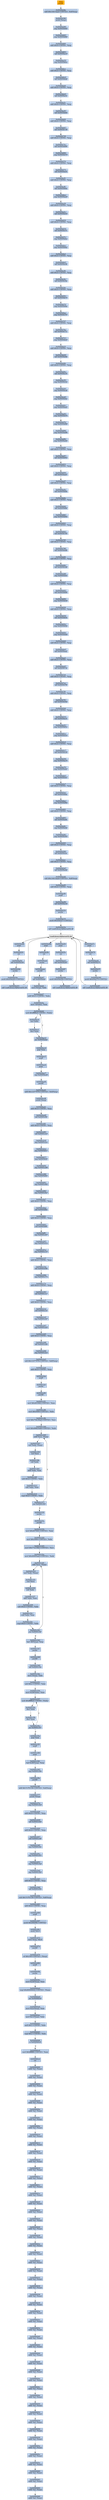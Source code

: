 digraph G {
node[shape=rectangle,style=filled,fillcolor=lightsteelblue,color=lightsteelblue]
bgcolor="transparent"
a0x0045b28dpushfl_[label="start\npushfl ",fillcolor="orange",color="lightgrey"];
a0x0045b28eaddl_0x14413aadUINT32_0x4esp_[label="0x0045b28e\naddl $0x14413aad<UINT32>, 0x4(%esp)"];
a0x0045b296pushl_esp_[label="0x0045b296\npushl (%esp)"];
a0x0045b299jmp_0x0045b9d3[label="0x0045b299\njmp 0x0045b9d3"];
a0x0045b9d3jmp_0x0045b860[label="0x0045b9d3\njmp 0x0045b860"];
a0x0045b860addl_0x4UINT8_esp[label="0x0045b860\naddl $0x4<UINT8>, %esp"];
a0x0045b863call_0x0045ba19[label="0x0045b863\ncall 0x0045ba19"];
a0x0045ba19jmp_0x0045b6ca[label="0x0045ba19\njmp 0x0045b6ca"];
a0x0045b6caaddl_0x4UINT8_esp[label="0x0045b6ca\naddl $0x4<UINT8>, %esp"];
a0x0045b6cdcall_0x0045bbdd[label="0x0045b6cd\ncall 0x0045bbdd"];
a0x0045bbddaddl_0x4UINT8_esp[label="0x0045bbdd\naddl $0x4<UINT8>, %esp"];
a0x0045bbe0call_0x0045be5c[label="0x0045bbe0\ncall 0x0045be5c"];
a0x0045be5caddl_0x4UINT8_esp[label="0x0045be5c\naddl $0x4<UINT8>, %esp"];
a0x0045be5fcall_0x0045bb64[label="0x0045be5f\ncall 0x0045bb64"];
a0x0045bb64addl_0x4UINT8_esp[label="0x0045bb64\naddl $0x4<UINT8>, %esp"];
a0x0045bb67call_0x0045b739[label="0x0045bb67\ncall 0x0045b739"];
a0x0045b739addl_0x4UINT8_esp[label="0x0045b739\naddl $0x4<UINT8>, %esp"];
a0x0045b73ccall_0x0045b890[label="0x0045b73c\ncall 0x0045b890"];
a0x0045b890jmp_0x0045b570[label="0x0045b890\njmp 0x0045b570"];
a0x0045b570addl_0x4UINT8_esp[label="0x0045b570\naddl $0x4<UINT8>, %esp"];
a0x0045b573call_0x0045bcf3[label="0x0045b573\ncall 0x0045bcf3"];
a0x0045bcf3addl_0x4UINT8_esp[label="0x0045bcf3\naddl $0x4<UINT8>, %esp"];
a0x0045bcf6call_0x0045b8ea[label="0x0045bcf6\ncall 0x0045b8ea"];
a0x0045b8eajmp_0x0045ba29[label="0x0045b8ea\njmp 0x0045ba29"];
a0x0045ba29addl_0x4UINT8_esp[label="0x0045ba29\naddl $0x4<UINT8>, %esp"];
a0x0045ba2ccall_0x0045bd16[label="0x0045ba2c\ncall 0x0045bd16"];
a0x0045bd16addl_0x4UINT8_esp[label="0x0045bd16\naddl $0x4<UINT8>, %esp"];
a0x0045bd19call_0x0045b37c[label="0x0045bd19\ncall 0x0045b37c"];
a0x0045b37cjmp_0x0045bdca[label="0x0045b37c\njmp 0x0045bdca"];
a0x0045bdcajmp_0x0045b9a2[label="0x0045bdca\njmp 0x0045b9a2"];
a0x0045b9a2addl_0x4UINT8_esp[label="0x0045b9a2\naddl $0x4<UINT8>, %esp"];
a0x0045b9a5call_0x0045bc0b[label="0x0045b9a5\ncall 0x0045bc0b"];
a0x0045bc0baddl_0x4UINT8_esp[label="0x0045bc0b\naddl $0x4<UINT8>, %esp"];
a0x0045bc0ecall_0x0045b34e[label="0x0045bc0e\ncall 0x0045b34e"];
a0x0045b34eaddl_0x4UINT8_esp[label="0x0045b34e\naddl $0x4<UINT8>, %esp"];
a0x0045b351call_0x0045bb74[label="0x0045b351\ncall 0x0045bb74"];
a0x0045bb74jmp_0x0045b9aa[label="0x0045bb74\njmp 0x0045b9aa"];
a0x0045b9aajmp_0x0045b707[label="0x0045b9aa\njmp 0x0045b707"];
a0x0045b707addl_0x4UINT8_esp[label="0x0045b707\naddl $0x4<UINT8>, %esp"];
a0x0045b70acall_0x0045b711[label="0x0045b70a\ncall 0x0045b711"];
a0x0045b711jmp_0x0045bb25[label="0x0045b711\njmp 0x0045bb25"];
a0x0045bb25addl_0x4UINT8_esp[label="0x0045bb25\naddl $0x4<UINT8>, %esp"];
a0x0045bb28call_0x0045bd4b[label="0x0045bb28\ncall 0x0045bd4b"];
a0x0045bd4baddl_0x4UINT8_esp[label="0x0045bd4b\naddl $0x4<UINT8>, %esp"];
a0x0045bd4ecall_0x0045bc55[label="0x0045bd4e\ncall 0x0045bc55"];
a0x0045bc55jmp_0x0045b3cb[label="0x0045bc55\njmp 0x0045b3cb"];
a0x0045b3cbjmp_0x0045bca0[label="0x0045b3cb\njmp 0x0045bca0"];
a0x0045bca0jmp_0x0045b42c[label="0x0045bca0\njmp 0x0045b42c"];
a0x0045b42cjmp_0x0045bad3[label="0x0045b42c\njmp 0x0045bad3"];
a0x0045bad3jmp_0x0045b47b[label="0x0045bad3\njmp 0x0045b47b"];
a0x0045b47bjmp_0x0045b898[label="0x0045b47b\njmp 0x0045b898"];
a0x0045b898jmp_0x0045bd9b[label="0x0045b898\njmp 0x0045bd9b"];
a0x0045bd9bjmp_0x0045be64[label="0x0045bd9b\njmp 0x0045be64"];
a0x0045be64addl_0x4UINT8_esp[label="0x0045be64\naddl $0x4<UINT8>, %esp"];
a0x0045be67call_0x0045b953[label="0x0045be67\ncall 0x0045b953"];
a0x0045b953addl_0x4UINT8_esp[label="0x0045b953\naddl $0x4<UINT8>, %esp"];
a0x0045b956call_0x0045ba47[label="0x0045b956\ncall 0x0045ba47"];
a0x0045ba47addl_0x4UINT8_esp[label="0x0045ba47\naddl $0x4<UINT8>, %esp"];
a0x0045ba4acall_0x0045bb8a[label="0x0045ba4a\ncall 0x0045bb8a"];
a0x0045bb8aaddl_0x4UINT8_esp[label="0x0045bb8a\naddl $0x4<UINT8>, %esp"];
a0x0045bb8dcall_0x0045b8bf[label="0x0045bb8d\ncall 0x0045b8bf"];
a0x0045b8bfjmp_0x0045b842[label="0x0045b8bf\njmp 0x0045b842"];
a0x0045b842addl_0x4UINT8_esp[label="0x0045b842\naddl $0x4<UINT8>, %esp"];
a0x0045b845call_0x0045b785[label="0x0045b845\ncall 0x0045b785"];
a0x0045b785addl_0x4UINT8_esp[label="0x0045b785\naddl $0x4<UINT8>, %esp"];
a0x0045b788call_0x0045bddb[label="0x0045b788\ncall 0x0045bddb"];
a0x0045bddbaddl_0x4UINT8_esp[label="0x0045bddb\naddl $0x4<UINT8>, %esp"];
a0x0045bddecall_0x0045b3d8[label="0x0045bdde\ncall 0x0045b3d8"];
a0x0045b3d8jmp_0x0045b4cf[label="0x0045b3d8\njmp 0x0045b4cf"];
a0x0045b4cfaddl_0x4UINT8_esp[label="0x0045b4cf\naddl $0x4<UINT8>, %esp"];
a0x0045b4d2call_0x0045b690[label="0x0045b4d2\ncall 0x0045b690"];
a0x0045b690jmp_0x0045b636[label="0x0045b690\njmp 0x0045b636"];
a0x0045b636addl_0x4UINT8_esp[label="0x0045b636\naddl $0x4<UINT8>, %esp"];
a0x0045b639call_0x0045b63e[label="0x0045b639\ncall 0x0045b63e"];
a0x0045b63ejmp_0x0045b92b[label="0x0045b63e\njmp 0x0045b92b"];
a0x0045b92bjmp_0x0045b4dd[label="0x0045b92b\njmp 0x0045b4dd"];
a0x0045b4ddaddl_0x4UINT8_esp[label="0x0045b4dd\naddl $0x4<UINT8>, %esp"];
a0x0045b4e0call_0x0045baa2[label="0x0045b4e0\ncall 0x0045baa2"];
a0x0045baa2addl_0x4UINT8_esp[label="0x0045baa2\naddl $0x4<UINT8>, %esp"];
a0x0045baa5call_0x0045b7cb[label="0x0045baa5\ncall 0x0045b7cb"];
a0x0045b7cbaddl_0x4UINT8_esp[label="0x0045b7cb\naddl $0x4<UINT8>, %esp"];
a0x0045b7cecall_0x0045b7f0[label="0x0045b7ce\ncall 0x0045b7f0"];
a0x0045b7f0addl_0x4UINT8_esp[label="0x0045b7f0\naddl $0x4<UINT8>, %esp"];
a0x0045b7f3call_0x0045b50d[label="0x0045b7f3\ncall 0x0045b50d"];
a0x0045b50daddl_0x4UINT8_esp[label="0x0045b50d\naddl $0x4<UINT8>, %esp"];
a0x0045b510call_0x0045be31[label="0x0045b510\ncall 0x0045be31"];
a0x0045be31jmp_0x0045b81e[label="0x0045be31\njmp 0x0045b81e"];
a0x0045b81ejmp_0x0045b5c4[label="0x0045b81e\njmp 0x0045b5c4"];
a0x0045b5c4addl_0x4UINT8_esp[label="0x0045b5c4\naddl $0x4<UINT8>, %esp"];
a0x0045b5c7call_0x0045b539[label="0x0045b5c7\ncall 0x0045b539"];
a0x0045b539jmp_0x0045ba70[label="0x0045b539\njmp 0x0045ba70"];
a0x0045ba70jmp_0x0045bde5[label="0x0045ba70\njmp 0x0045bde5"];
a0x0045bde5jmp_0x0045b5e7[label="0x0045bde5\njmp 0x0045b5e7"];
a0x0045b5e7addl_0x4UINT8_esp[label="0x0045b5e7\naddl $0x4<UINT8>, %esp"];
a0x0045b5eacall_0x0045b8ae[label="0x0045b5ea\ncall 0x0045b8ae"];
a0x0045b8aejmp_0x0045b962[label="0x0045b8ae\njmp 0x0045b962"];
a0x0045b962addl_0x4UINT8_esp[label="0x0045b962\naddl $0x4<UINT8>, %esp"];
a0x0045b965call_0x0045be6c[label="0x0045b965\ncall 0x0045be6c"];
a0x0045be6cjmp_0x0045b2fd[label="0x0045be6c\njmp 0x0045b2fd"];
a0x0045b2fdjmp_0x0045b303[label="0x0045b2fd\njmp 0x0045b303"];
a0x0045b303addl_0x4UINT8_esp[label="0x0045b303\naddl $0x4<UINT8>, %esp"];
a0x0045b306call_0x0045b2ec[label="0x0045b306\ncall 0x0045b2ec"];
a0x0045b2ecaddl_0x4UINT8_esp[label="0x0045b2ec\naddl $0x4<UINT8>, %esp"];
a0x0045b2efcall_0x0045be8d[label="0x0045b2ef\ncall 0x0045be8d"];
a0x0045be8dsubl_0x14413aadUINT32_0x8esp_[label="0x0045be8d\nsubl $0x14413aad<UINT32>, 0x8(%esp)"];
a0x0045be95addl_0x4UINT8_esp[label="0x0045be95\naddl $0x4<UINT8>, %esp"];
a0x0045be98popfl_[label="0x0045be98\npopfl "];
a0x0045be99call_0x0045b234[label="0x0045be99\ncall 0x0045b234"];
a0x0045b234pusha_[label="0x0045b234\npusha "];
a0x0045b235pushl_0x45b227UINT32[label="0x0045b235\npushl $0x45b227<UINT32>"];
a0x0045b23acall_LoadLibraryA_kernel32_dll[label="0x0045b23a\ncall LoadLibraryA@kernel32.dll"];
LoadLibraryA_kernel32_dll[label="LoadLibraryA@kernel32.dll",fillcolor="lightgrey",color="lightgrey"];
a0x0045b240popa_[label="0x0045b240\npopa "];
a0x0045b241ret[label="0x0045b241\nret"];
a0x0045be9ecall_0x0045b24d[label="0x0045be9e\ncall 0x0045b24d"];
a0x0045b24dpusha_[label="0x0045b24d\npusha "];
a0x0045b24epushl_0x45b242UINT32[label="0x0045b24e\npushl $0x45b242<UINT32>"];
a0x0045b253call_LoadLibraryA_kernel32_dll[label="0x0045b253\ncall LoadLibraryA@kernel32.dll"];
a0x0045b259popa_[label="0x0045b259\npopa "];
a0x0045b25aret[label="0x0045b25a\nret"];
a0x0045bea3call_0x0045b267[label="0x0045bea3\ncall 0x0045b267"];
a0x0045b267pusha_[label="0x0045b267\npusha "];
a0x0045b268pushl_0x45b25bUINT32[label="0x0045b268\npushl $0x45b25b<UINT32>"];
a0x0045b26dcall_LoadLibraryA_kernel32_dll[label="0x0045b26d\ncall LoadLibraryA@kernel32.dll"];
a0x0045b273popa_[label="0x0045b273\npopa "];
a0x0045b274ret[label="0x0045b274\nret"];
a0x0045bea8call_0x0045b27f[label="0x0045bea8\ncall 0x0045b27f"];
a0x0045b27fpusha_[label="0x0045b27f\npusha "];
a0x0045b280pushl_0x45b275UINT32[label="0x0045b280\npushl $0x45b275<UINT32>"];
a0x0045b285call_LoadLibraryA_kernel32_dll[label="0x0045b285\ncall LoadLibraryA@kernel32.dll"];
a0x0045b28bpopa_[label="0x0045b28b\npopa "];
a0x0045b28cret[label="0x0045b28c\nret"];
a0x0045beadpusha_[label="0x0045bead\npusha "];
a0x0045beaepushfl_[label="0x0045beae\npushfl "];
a0x0045beafcall_0x0045beb4[label="0x0045beaf\ncall 0x0045beb4"];
a0x0045beb4movl_esp__ebx[label="0x0045beb4\nmovl (%esp), %ebx"];
a0x0045beb7addl_0x1cUINT8_ebx[label="0x0045beb7\naddl $0x1c<UINT8>, %ebx"];
a0x0045bebamovl__4ebx__eax[label="0x0045beba\nmovl -4(%ebx), %eax"];
a0x0045bebdxorb_0xffffffe8UINT8_ebx_[label="0x0045bebd\nxorb $0xffffffe8<UINT8>, (%ebx)"];
a0x0045bec0incl_ebx[label="0x0045bec0\nincl %ebx"];
a0x0045bec1decl_eax[label="0x0045bec1\ndecl %eax"];
a0x0045bec2jne_0x0045bebd[label="0x0045bec2\njne 0x0045bebd"];
a0x0045bec4popl_eax[label="0x0045bec4\npopl %eax"];
a0x0045bec5popfl_[label="0x0045bec5\npopfl "];
a0x0045bec6popa_[label="0x0045bec6\npopa "];
a0x0045bec7jmp_0x0045bed0[label="0x0045bec7\njmp 0x0045bed0"];
a0x0045bed0pushfl_[label="0x0045bed0\npushfl "];
a0x0045bed1addl_0x12377978UINT32_0x4esp_[label="0x0045bed1\naddl $0x12377978<UINT32>, 0x4(%esp)"];
a0x0045bed9pushl_esp_[label="0x0045bed9\npushl (%esp)"];
a0x0045bedcaddl_0x4UINT8_esp[label="0x0045bedc\naddl $0x4<UINT8>, %esp"];
a0x0045bedfcall_0x0045c0f2[label="0x0045bedf\ncall 0x0045c0f2"];
a0x0045c0f2addl_0x4UINT8_esp[label="0x0045c0f2\naddl $0x4<UINT8>, %esp"];
a0x0045c0f5call_0x0045c2c9[label="0x0045c0f5\ncall 0x0045c2c9"];
a0x0045c2c9jmp_0x0045c2ce[label="0x0045c2c9\njmp 0x0045c2ce"];
a0x0045c2cejmp_0x0045bf17[label="0x0045c2ce\njmp 0x0045bf17"];
a0x0045bf17jmp_0x0045bf3f[label="0x0045bf17\njmp 0x0045bf3f"];
a0x0045bf3fjmp_0x0045c286[label="0x0045bf3f\njmp 0x0045c286"];
a0x0045c286jmp_0x0045bf83[label="0x0045c286\njmp 0x0045bf83"];
a0x0045bf83jmp_0x0045c082[label="0x0045bf83\njmp 0x0045c082"];
a0x0045c082jmp_0x0045c0a7[label="0x0045c082\njmp 0x0045c0a7"];
a0x0045c0a7addl_0x4UINT8_esp[label="0x0045c0a7\naddl $0x4<UINT8>, %esp"];
a0x0045c0aacall_0x0045bfb2[label="0x0045c0aa\ncall 0x0045bfb2"];
a0x0045bfb2addl_0x4UINT8_esp[label="0x0045bfb2\naddl $0x4<UINT8>, %esp"];
a0x0045bfb5call_0x0045bff5[label="0x0045bfb5\ncall 0x0045bff5"];
a0x0045bff5jmp_0x0045c207[label="0x0045bff5\njmp 0x0045c207"];
a0x0045c207jmp_0x0045c01a[label="0x0045c207\njmp 0x0045c01a"];
a0x0045c01ajmp_0x0045c137[label="0x0045c01a\njmp 0x0045c137"];
a0x0045c137addl_0x4UINT8_esp[label="0x0045c137\naddl $0x4<UINT8>, %esp"];
a0x0045c13acall_0x0045c04b[label="0x0045c13a\ncall 0x0045c04b"];
a0x0045c04bjmp_0x0045c17e[label="0x0045c04b\njmp 0x0045c17e"];
a0x0045c17eaddl_0x4UINT8_esp[label="0x0045c17e\naddl $0x4<UINT8>, %esp"];
a0x0045c181call_0x0045c1c7[label="0x0045c181\ncall 0x0045c1c7"];
a0x0045c1c7addl_0x4UINT8_esp[label="0x0045c1c7\naddl $0x4<UINT8>, %esp"];
a0x0045c1cacall_0x0045c1cf[label="0x0045c1ca\ncall 0x0045c1cf"];
a0x0045c1cfjmp_0x0045c247[label="0x0045c1cf\njmp 0x0045c247"];
a0x0045c247jmp_0x0045c2d3[label="0x0045c247\njmp 0x0045c2d3"];
a0x0045c2d3addl_0x4UINT8_esp[label="0x0045c2d3\naddl $0x4<UINT8>, %esp"];
a0x0045c2d6call_0x0045c2db[label="0x0045c2d6\ncall 0x0045c2db"];
a0x0045c2dbjmp_0x0045c2e3[label="0x0045c2db\njmp 0x0045c2e3"];
a0x0045c2e3subl_0x12377978UINT32_0x8esp_[label="0x0045c2e3\nsubl $0x12377978<UINT32>, 0x8(%esp)"];
a0x0045c2ebaddl_0x4UINT8_esp[label="0x0045c2eb\naddl $0x4<UINT8>, %esp"];
a0x0045c2eepopfl_[label="0x0045c2ee\npopfl "];
a0x0045c2efpusha_[label="0x0045c2ef\npusha "];
a0x0045c2f0pushfl_[label="0x0045c2f0\npushfl "];
a0x0045c2f1movl_0x401000UINT32_eax[label="0x0045c2f1\nmovl $0x401000<UINT32>, %eax"];
a0x0045c2f6movl_0x5000UINT32_ebx[label="0x0045c2f6\nmovl $0x5000<UINT32>, %ebx"];
a0x0045c2fbmovl_0x754c30adUINT32_ecx[label="0x0045c2fb\nmovl $0x754c30ad<UINT32>, %ecx"];
a0x0045c300movl_0x496b34d8UINT32_edx[label="0x0045c300\nmovl $0x496b34d8<UINT32>, %edx"];
a0x0045c305addl_ecx_eax_[label="0x0045c305\naddl %ecx, (%eax)"];
a0x0045c307xorl_edx_eax_[label="0x0045c307\nxorl %edx, (%eax)"];
a0x0045c309rorl_ecx[label="0x0045c309\nrorl %ecx"];
a0x0045c30broll_edx[label="0x0045c30b\nroll %edx"];
a0x0045c30daddl_ebx_eax[label="0x0045c30d\naddl %ebx, %eax"];
a0x0045c30fsubl_0x4UINT8_ebx[label="0x0045c30f\nsubl $0x4<UINT8>, %ebx"];
a0x0045c312subl_ebx_eax[label="0x0045c312\nsubl %ebx, %eax"];
a0x0045c314cmpl_0x0UINT8_ebx[label="0x0045c314\ncmpl $0x0<UINT8>, %ebx"];
a0x0045c317jne_0x0045c305[label="0x0045c317\njne 0x0045c305"];
a0x0045c319pusha_[label="0x0045c319\npusha "];
a0x0045c31apushfl_[label="0x0045c31a\npushfl "];
a0x0045c31bmovl_0x407000UINT32_eax[label="0x0045c31b\nmovl $0x407000<UINT32>, %eax"];
a0x0045c320movl_0x3000UINT32_ebx[label="0x0045c320\nmovl $0x3000<UINT32>, %ebx"];
a0x0045c325movl_0x77a15fbbUINT32_ecx[label="0x0045c325\nmovl $0x77a15fbb<UINT32>, %ecx"];
a0x0045c32amovl_0x40005aa0UINT32_edx[label="0x0045c32a\nmovl $0x40005aa0<UINT32>, %edx"];
a0x0045c32faddl_ecx_eax_[label="0x0045c32f\naddl %ecx, (%eax)"];
a0x0045c331xorl_edx_eax_[label="0x0045c331\nxorl %edx, (%eax)"];
a0x0045c333rorl_ecx[label="0x0045c333\nrorl %ecx"];
a0x0045c335roll_edx[label="0x0045c335\nroll %edx"];
a0x0045c337addl_ebx_eax[label="0x0045c337\naddl %ebx, %eax"];
a0x0045c339subl_0x4UINT8_ebx[label="0x0045c339\nsubl $0x4<UINT8>, %ebx"];
a0x0045c33csubl_ebx_eax[label="0x0045c33c\nsubl %ebx, %eax"];
a0x0045c33ecmpl_0x0UINT8_ebx[label="0x0045c33e\ncmpl $0x0<UINT8>, %ebx"];
a0x0045c341jne_0x0045c32f[label="0x0045c341\njne 0x0045c32f"];
a0x0045c343leal__40esp__esp[label="0x0045c343\nleal -40(%esp), %esp"];
a0x0045c347pusha_[label="0x0045c347\npusha "];
a0x0045c348pushfl_[label="0x0045c348\npushfl "];
a0x0045c349call_0x0045c34e[label="0x0045c349\ncall 0x0045c34e"];
a0x0045c34emovl_esp__ebx[label="0x0045c34e\nmovl (%esp), %ebx"];
a0x0045c351subl_0xcUINT8_ebx[label="0x0045c351\nsubl $0xc<UINT8>, %ebx"];
a0x0045c354movl_0x28ebx__eax[label="0x0045c354\nmovl 0x28(%ebx), %eax"];
a0x0045c357xorb_0xffffffe8UINT8_ebx_[label="0x0045c357\nxorb $0xffffffe8<UINT8>, (%ebx)"];
a0x0045c35adecl_ebx[label="0x0045c35a\ndecl %ebx"];
a0x0045c35bdecl_eax[label="0x0045c35b\ndecl %eax"];
a0x0045c35cjne_0x0045c357[label="0x0045c35c\njne 0x0045c357"];
a0x0045c35epopl_eax[label="0x0045c35e\npopl %eax"];
a0x0045c35fpopfl_[label="0x0045c35f\npopfl "];
a0x0045c360popa_[label="0x0045c360\npopa "];
a0x0045c361leal_0x28esp__esp[label="0x0045c361\nleal 0x28(%esp), %esp"];
a0x0045c365jmp_0x0045c36e[label="0x0045c365\njmp 0x0045c36e"];
a0x0045c36epushfl_[label="0x0045c36e\npushfl "];
a0x0045c36faddl_0x7e7f3138UINT32_0x4esp_[label="0x0045c36f\naddl $0x7e7f3138<UINT32>, 0x4(%esp)"];
a0x0045c377pushl_esp_[label="0x0045c377\npushl (%esp)"];
a0x0045c37ajmp_0x0045c426[label="0x0045c37a\njmp 0x0045c426"];
a0x0045c426addl_0x4UINT8_esp[label="0x0045c426\naddl $0x4<UINT8>, %esp"];
a0x0045c429call_0x0045c444[label="0x0045c429\ncall 0x0045c444"];
a0x0045c444addl_0x4UINT8_esp[label="0x0045c444\naddl $0x4<UINT8>, %esp"];
a0x0045c447call_0x0045c3df[label="0x0045c447\ncall 0x0045c3df"];
a0x0045c3dfjmp_0x0045c44c[label="0x0045c3df\njmp 0x0045c44c"];
a0x0045c44cjmp_0x0045c451[label="0x0045c44c\njmp 0x0045c451"];
a0x0045c451jmp_0x0045c3ad[label="0x0045c451\njmp 0x0045c3ad"];
a0x0045c3adjmp_0x0045c3b5[label="0x0045c3ad\njmp 0x0045c3b5"];
a0x0045c3b5addl_0x4UINT8_esp[label="0x0045c3b5\naddl $0x4<UINT8>, %esp"];
a0x0045c3b8call_0x0045c45b[label="0x0045c3b8\ncall 0x0045c45b"];
a0x0045c45bsubl_0x7e7f3138UINT32_0x8esp_[label="0x0045c45b\nsubl $0x7e7f3138<UINT32>, 0x8(%esp)"];
a0x0045c463addl_0x4UINT8_esp[label="0x0045c463\naddl $0x4<UINT8>, %esp"];
a0x0045c466popfl_[label="0x0045c466\npopfl "];
a0x0045c467pushl_0x40b09bUINT32[label="0x0045c467\npushl $0x40b09b<UINT32>"];
a0x0045c46cpushl_fs_0[label="0x0045c46c\npushl %fs:0"];
a0x0045c473movl_esp_fs_0[label="0x0045c473\nmovl %esp, %fs:0"];
a0x0045c47apushfl_[label="0x0045c47a\npushfl "];
a0x0045c47borl_0x100UINT32_esp_[label="0x0045c47b\norl $0x100<UINT32>, (%esp)"];
a0x0045c482popfl_[label="0x0045c482\npopfl "];
a0x0040b09bpusha_[label="0x0040b09b\npusha "];
a0x0040b09cmovl_0x24esp__eax[label="0x0040b09c\nmovl 0x24(%esp), %eax"];
a0x0040b0a0cmpl_0x80000004UINT32_eax_[label="0x0040b0a0\ncmpl $0x80000004<UINT32>, (%eax)"];
a0x0040b0a6jne_0x0040b0c8[label="0x0040b0a6\njne 0x0040b0c8"];
a0x0040b0a8movl_0x2cesp__eax[label="0x0040b0a8\nmovl 0x2c(%esp), %eax"];
a0x0040b0acmovl_0xc1eax__ebx[label="0x0040b0ac\nmovl 0xc1(%eax), %ebx"];
a0x0040b0b2andl_0x1UINT8_ebx[label="0x0040b0b2\nandl $0x1<UINT8>, %ebx"];
a0x0040b0b5cmpl_0x1UINT8_ebx[label="0x0040b0b5\ncmpl $0x1<UINT8>, %ebx"];
a0x0040b0b8je_0x0040b0c8[label="0x0040b0b8\nje 0x0040b0c8"];
a0x0040b0c8movl_0xffffffffUINT32_eax[label="0x0040b0c8\nmovl $0xffffffff<UINT32>, %eax"];
a0x0040b0cdret[label="0x0040b0cd\nret"];
a0x00000000addb_al_eax_[label="0x00000000\naddb %al, (%eax)"];
a0x00000002addb_al_eax_[label="0x00000002\naddb %al, (%eax)"];
a0x00000004addb_al_eax_[label="0x00000004\naddb %al, (%eax)"];
a0x00000006addb_al_eax_[label="0x00000006\naddb %al, (%eax)"];
a0x00000008addb_al_eax_[label="0x00000008\naddb %al, (%eax)"];
a0x0000000aaddb_al_eax_[label="0x0000000a\naddb %al, (%eax)"];
a0x0000000caddb_al_eax_[label="0x0000000c\naddb %al, (%eax)"];
a0x0000000eaddb_al_eax_[label="0x0000000e\naddb %al, (%eax)"];
a0x00000010addb_al_eax_[label="0x00000010\naddb %al, (%eax)"];
a0x00000012addb_al_eax_[label="0x00000012\naddb %al, (%eax)"];
a0x00000014addb_al_eax_[label="0x00000014\naddb %al, (%eax)"];
a0x00000016addb_al_eax_[label="0x00000016\naddb %al, (%eax)"];
a0x00000018addb_al_eax_[label="0x00000018\naddb %al, (%eax)"];
a0x0000001aaddb_al_eax_[label="0x0000001a\naddb %al, (%eax)"];
a0x0000001caddb_al_eax_[label="0x0000001c\naddb %al, (%eax)"];
a0x0000001eaddb_al_eax_[label="0x0000001e\naddb %al, (%eax)"];
a0x00000020addb_al_eax_[label="0x00000020\naddb %al, (%eax)"];
a0x00000022addb_al_eax_[label="0x00000022\naddb %al, (%eax)"];
a0x00000024addb_al_eax_[label="0x00000024\naddb %al, (%eax)"];
a0x00000026addb_al_eax_[label="0x00000026\naddb %al, (%eax)"];
a0x00000028addb_al_eax_[label="0x00000028\naddb %al, (%eax)"];
a0x0000002aaddb_al_eax_[label="0x0000002a\naddb %al, (%eax)"];
a0x0000002caddb_al_eax_[label="0x0000002c\naddb %al, (%eax)"];
a0x0000002eaddb_al_eax_[label="0x0000002e\naddb %al, (%eax)"];
a0x00000030addb_al_eax_[label="0x00000030\naddb %al, (%eax)"];
a0x00000032addb_al_eax_[label="0x00000032\naddb %al, (%eax)"];
a0x00000034addb_al_eax_[label="0x00000034\naddb %al, (%eax)"];
a0x00000036addb_al_eax_[label="0x00000036\naddb %al, (%eax)"];
a0x00000038addb_al_eax_[label="0x00000038\naddb %al, (%eax)"];
a0x0000003aaddb_al_eax_[label="0x0000003a\naddb %al, (%eax)"];
a0x0000003caddb_al_eax_[label="0x0000003c\naddb %al, (%eax)"];
a0x0000003eaddb_al_eax_[label="0x0000003e\naddb %al, (%eax)"];
a0x00000040addb_al_eax_[label="0x00000040\naddb %al, (%eax)"];
a0x00000042addb_al_eax_[label="0x00000042\naddb %al, (%eax)"];
a0x00000044addb_al_eax_[label="0x00000044\naddb %al, (%eax)"];
a0x00000046addb_al_eax_[label="0x00000046\naddb %al, (%eax)"];
a0x00000048addb_al_eax_[label="0x00000048\naddb %al, (%eax)"];
a0x0000004aaddb_al_eax_[label="0x0000004a\naddb %al, (%eax)"];
a0x0000004caddb_al_eax_[label="0x0000004c\naddb %al, (%eax)"];
a0x0000004eaddb_al_eax_[label="0x0000004e\naddb %al, (%eax)"];
a0x00000050addb_al_eax_[label="0x00000050\naddb %al, (%eax)"];
a0x00000052addb_al_eax_[label="0x00000052\naddb %al, (%eax)"];
a0x00000054addb_al_eax_[label="0x00000054\naddb %al, (%eax)"];
a0x00000056addb_al_eax_[label="0x00000056\naddb %al, (%eax)"];
a0x00000058addb_al_eax_[label="0x00000058\naddb %al, (%eax)"];
a0x0000005aaddb_al_eax_[label="0x0000005a\naddb %al, (%eax)"];
a0x0000005caddb_al_eax_[label="0x0000005c\naddb %al, (%eax)"];
a0x0000005eaddb_al_eax_[label="0x0000005e\naddb %al, (%eax)"];
a0x00000060addb_al_eax_[label="0x00000060\naddb %al, (%eax)"];
a0x00000062addb_al_eax_[label="0x00000062\naddb %al, (%eax)"];
a0x00000064addb_al_eax_[label="0x00000064\naddb %al, (%eax)"];
a0x00000066addb_al_eax_[label="0x00000066\naddb %al, (%eax)"];
a0x0045b28dpushfl_ -> a0x0045b28eaddl_0x14413aadUINT32_0x4esp_ [color="#000000"];
a0x0045b28eaddl_0x14413aadUINT32_0x4esp_ -> a0x0045b296pushl_esp_ [color="#000000"];
a0x0045b296pushl_esp_ -> a0x0045b299jmp_0x0045b9d3 [color="#000000"];
a0x0045b299jmp_0x0045b9d3 -> a0x0045b9d3jmp_0x0045b860 [color="#000000"];
a0x0045b9d3jmp_0x0045b860 -> a0x0045b860addl_0x4UINT8_esp [color="#000000"];
a0x0045b860addl_0x4UINT8_esp -> a0x0045b863call_0x0045ba19 [color="#000000"];
a0x0045b863call_0x0045ba19 -> a0x0045ba19jmp_0x0045b6ca [color="#000000"];
a0x0045ba19jmp_0x0045b6ca -> a0x0045b6caaddl_0x4UINT8_esp [color="#000000"];
a0x0045b6caaddl_0x4UINT8_esp -> a0x0045b6cdcall_0x0045bbdd [color="#000000"];
a0x0045b6cdcall_0x0045bbdd -> a0x0045bbddaddl_0x4UINT8_esp [color="#000000"];
a0x0045bbddaddl_0x4UINT8_esp -> a0x0045bbe0call_0x0045be5c [color="#000000"];
a0x0045bbe0call_0x0045be5c -> a0x0045be5caddl_0x4UINT8_esp [color="#000000"];
a0x0045be5caddl_0x4UINT8_esp -> a0x0045be5fcall_0x0045bb64 [color="#000000"];
a0x0045be5fcall_0x0045bb64 -> a0x0045bb64addl_0x4UINT8_esp [color="#000000"];
a0x0045bb64addl_0x4UINT8_esp -> a0x0045bb67call_0x0045b739 [color="#000000"];
a0x0045bb67call_0x0045b739 -> a0x0045b739addl_0x4UINT8_esp [color="#000000"];
a0x0045b739addl_0x4UINT8_esp -> a0x0045b73ccall_0x0045b890 [color="#000000"];
a0x0045b73ccall_0x0045b890 -> a0x0045b890jmp_0x0045b570 [color="#000000"];
a0x0045b890jmp_0x0045b570 -> a0x0045b570addl_0x4UINT8_esp [color="#000000"];
a0x0045b570addl_0x4UINT8_esp -> a0x0045b573call_0x0045bcf3 [color="#000000"];
a0x0045b573call_0x0045bcf3 -> a0x0045bcf3addl_0x4UINT8_esp [color="#000000"];
a0x0045bcf3addl_0x4UINT8_esp -> a0x0045bcf6call_0x0045b8ea [color="#000000"];
a0x0045bcf6call_0x0045b8ea -> a0x0045b8eajmp_0x0045ba29 [color="#000000"];
a0x0045b8eajmp_0x0045ba29 -> a0x0045ba29addl_0x4UINT8_esp [color="#000000"];
a0x0045ba29addl_0x4UINT8_esp -> a0x0045ba2ccall_0x0045bd16 [color="#000000"];
a0x0045ba2ccall_0x0045bd16 -> a0x0045bd16addl_0x4UINT8_esp [color="#000000"];
a0x0045bd16addl_0x4UINT8_esp -> a0x0045bd19call_0x0045b37c [color="#000000"];
a0x0045bd19call_0x0045b37c -> a0x0045b37cjmp_0x0045bdca [color="#000000"];
a0x0045b37cjmp_0x0045bdca -> a0x0045bdcajmp_0x0045b9a2 [color="#000000"];
a0x0045bdcajmp_0x0045b9a2 -> a0x0045b9a2addl_0x4UINT8_esp [color="#000000"];
a0x0045b9a2addl_0x4UINT8_esp -> a0x0045b9a5call_0x0045bc0b [color="#000000"];
a0x0045b9a5call_0x0045bc0b -> a0x0045bc0baddl_0x4UINT8_esp [color="#000000"];
a0x0045bc0baddl_0x4UINT8_esp -> a0x0045bc0ecall_0x0045b34e [color="#000000"];
a0x0045bc0ecall_0x0045b34e -> a0x0045b34eaddl_0x4UINT8_esp [color="#000000"];
a0x0045b34eaddl_0x4UINT8_esp -> a0x0045b351call_0x0045bb74 [color="#000000"];
a0x0045b351call_0x0045bb74 -> a0x0045bb74jmp_0x0045b9aa [color="#000000"];
a0x0045bb74jmp_0x0045b9aa -> a0x0045b9aajmp_0x0045b707 [color="#000000"];
a0x0045b9aajmp_0x0045b707 -> a0x0045b707addl_0x4UINT8_esp [color="#000000"];
a0x0045b707addl_0x4UINT8_esp -> a0x0045b70acall_0x0045b711 [color="#000000"];
a0x0045b70acall_0x0045b711 -> a0x0045b711jmp_0x0045bb25 [color="#000000"];
a0x0045b711jmp_0x0045bb25 -> a0x0045bb25addl_0x4UINT8_esp [color="#000000"];
a0x0045bb25addl_0x4UINT8_esp -> a0x0045bb28call_0x0045bd4b [color="#000000"];
a0x0045bb28call_0x0045bd4b -> a0x0045bd4baddl_0x4UINT8_esp [color="#000000"];
a0x0045bd4baddl_0x4UINT8_esp -> a0x0045bd4ecall_0x0045bc55 [color="#000000"];
a0x0045bd4ecall_0x0045bc55 -> a0x0045bc55jmp_0x0045b3cb [color="#000000"];
a0x0045bc55jmp_0x0045b3cb -> a0x0045b3cbjmp_0x0045bca0 [color="#000000"];
a0x0045b3cbjmp_0x0045bca0 -> a0x0045bca0jmp_0x0045b42c [color="#000000"];
a0x0045bca0jmp_0x0045b42c -> a0x0045b42cjmp_0x0045bad3 [color="#000000"];
a0x0045b42cjmp_0x0045bad3 -> a0x0045bad3jmp_0x0045b47b [color="#000000"];
a0x0045bad3jmp_0x0045b47b -> a0x0045b47bjmp_0x0045b898 [color="#000000"];
a0x0045b47bjmp_0x0045b898 -> a0x0045b898jmp_0x0045bd9b [color="#000000"];
a0x0045b898jmp_0x0045bd9b -> a0x0045bd9bjmp_0x0045be64 [color="#000000"];
a0x0045bd9bjmp_0x0045be64 -> a0x0045be64addl_0x4UINT8_esp [color="#000000"];
a0x0045be64addl_0x4UINT8_esp -> a0x0045be67call_0x0045b953 [color="#000000"];
a0x0045be67call_0x0045b953 -> a0x0045b953addl_0x4UINT8_esp [color="#000000"];
a0x0045b953addl_0x4UINT8_esp -> a0x0045b956call_0x0045ba47 [color="#000000"];
a0x0045b956call_0x0045ba47 -> a0x0045ba47addl_0x4UINT8_esp [color="#000000"];
a0x0045ba47addl_0x4UINT8_esp -> a0x0045ba4acall_0x0045bb8a [color="#000000"];
a0x0045ba4acall_0x0045bb8a -> a0x0045bb8aaddl_0x4UINT8_esp [color="#000000"];
a0x0045bb8aaddl_0x4UINT8_esp -> a0x0045bb8dcall_0x0045b8bf [color="#000000"];
a0x0045bb8dcall_0x0045b8bf -> a0x0045b8bfjmp_0x0045b842 [color="#000000"];
a0x0045b8bfjmp_0x0045b842 -> a0x0045b842addl_0x4UINT8_esp [color="#000000"];
a0x0045b842addl_0x4UINT8_esp -> a0x0045b845call_0x0045b785 [color="#000000"];
a0x0045b845call_0x0045b785 -> a0x0045b785addl_0x4UINT8_esp [color="#000000"];
a0x0045b785addl_0x4UINT8_esp -> a0x0045b788call_0x0045bddb [color="#000000"];
a0x0045b788call_0x0045bddb -> a0x0045bddbaddl_0x4UINT8_esp [color="#000000"];
a0x0045bddbaddl_0x4UINT8_esp -> a0x0045bddecall_0x0045b3d8 [color="#000000"];
a0x0045bddecall_0x0045b3d8 -> a0x0045b3d8jmp_0x0045b4cf [color="#000000"];
a0x0045b3d8jmp_0x0045b4cf -> a0x0045b4cfaddl_0x4UINT8_esp [color="#000000"];
a0x0045b4cfaddl_0x4UINT8_esp -> a0x0045b4d2call_0x0045b690 [color="#000000"];
a0x0045b4d2call_0x0045b690 -> a0x0045b690jmp_0x0045b636 [color="#000000"];
a0x0045b690jmp_0x0045b636 -> a0x0045b636addl_0x4UINT8_esp [color="#000000"];
a0x0045b636addl_0x4UINT8_esp -> a0x0045b639call_0x0045b63e [color="#000000"];
a0x0045b639call_0x0045b63e -> a0x0045b63ejmp_0x0045b92b [color="#000000"];
a0x0045b63ejmp_0x0045b92b -> a0x0045b92bjmp_0x0045b4dd [color="#000000"];
a0x0045b92bjmp_0x0045b4dd -> a0x0045b4ddaddl_0x4UINT8_esp [color="#000000"];
a0x0045b4ddaddl_0x4UINT8_esp -> a0x0045b4e0call_0x0045baa2 [color="#000000"];
a0x0045b4e0call_0x0045baa2 -> a0x0045baa2addl_0x4UINT8_esp [color="#000000"];
a0x0045baa2addl_0x4UINT8_esp -> a0x0045baa5call_0x0045b7cb [color="#000000"];
a0x0045baa5call_0x0045b7cb -> a0x0045b7cbaddl_0x4UINT8_esp [color="#000000"];
a0x0045b7cbaddl_0x4UINT8_esp -> a0x0045b7cecall_0x0045b7f0 [color="#000000"];
a0x0045b7cecall_0x0045b7f0 -> a0x0045b7f0addl_0x4UINT8_esp [color="#000000"];
a0x0045b7f0addl_0x4UINT8_esp -> a0x0045b7f3call_0x0045b50d [color="#000000"];
a0x0045b7f3call_0x0045b50d -> a0x0045b50daddl_0x4UINT8_esp [color="#000000"];
a0x0045b50daddl_0x4UINT8_esp -> a0x0045b510call_0x0045be31 [color="#000000"];
a0x0045b510call_0x0045be31 -> a0x0045be31jmp_0x0045b81e [color="#000000"];
a0x0045be31jmp_0x0045b81e -> a0x0045b81ejmp_0x0045b5c4 [color="#000000"];
a0x0045b81ejmp_0x0045b5c4 -> a0x0045b5c4addl_0x4UINT8_esp [color="#000000"];
a0x0045b5c4addl_0x4UINT8_esp -> a0x0045b5c7call_0x0045b539 [color="#000000"];
a0x0045b5c7call_0x0045b539 -> a0x0045b539jmp_0x0045ba70 [color="#000000"];
a0x0045b539jmp_0x0045ba70 -> a0x0045ba70jmp_0x0045bde5 [color="#000000"];
a0x0045ba70jmp_0x0045bde5 -> a0x0045bde5jmp_0x0045b5e7 [color="#000000"];
a0x0045bde5jmp_0x0045b5e7 -> a0x0045b5e7addl_0x4UINT8_esp [color="#000000"];
a0x0045b5e7addl_0x4UINT8_esp -> a0x0045b5eacall_0x0045b8ae [color="#000000"];
a0x0045b5eacall_0x0045b8ae -> a0x0045b8aejmp_0x0045b962 [color="#000000"];
a0x0045b8aejmp_0x0045b962 -> a0x0045b962addl_0x4UINT8_esp [color="#000000"];
a0x0045b962addl_0x4UINT8_esp -> a0x0045b965call_0x0045be6c [color="#000000"];
a0x0045b965call_0x0045be6c -> a0x0045be6cjmp_0x0045b2fd [color="#000000"];
a0x0045be6cjmp_0x0045b2fd -> a0x0045b2fdjmp_0x0045b303 [color="#000000"];
a0x0045b2fdjmp_0x0045b303 -> a0x0045b303addl_0x4UINT8_esp [color="#000000"];
a0x0045b303addl_0x4UINT8_esp -> a0x0045b306call_0x0045b2ec [color="#000000"];
a0x0045b306call_0x0045b2ec -> a0x0045b2ecaddl_0x4UINT8_esp [color="#000000"];
a0x0045b2ecaddl_0x4UINT8_esp -> a0x0045b2efcall_0x0045be8d [color="#000000"];
a0x0045b2efcall_0x0045be8d -> a0x0045be8dsubl_0x14413aadUINT32_0x8esp_ [color="#000000"];
a0x0045be8dsubl_0x14413aadUINT32_0x8esp_ -> a0x0045be95addl_0x4UINT8_esp [color="#000000"];
a0x0045be95addl_0x4UINT8_esp -> a0x0045be98popfl_ [color="#000000"];
a0x0045be98popfl_ -> a0x0045be99call_0x0045b234 [color="#000000"];
a0x0045be99call_0x0045b234 -> a0x0045b234pusha_ [color="#000000"];
a0x0045b234pusha_ -> a0x0045b235pushl_0x45b227UINT32 [color="#000000"];
a0x0045b235pushl_0x45b227UINT32 -> a0x0045b23acall_LoadLibraryA_kernel32_dll [color="#000000"];
a0x0045b23acall_LoadLibraryA_kernel32_dll -> LoadLibraryA_kernel32_dll [color="#000000"];
LoadLibraryA_kernel32_dll -> a0x0045b240popa_ [color="#000000"];
a0x0045b240popa_ -> a0x0045b241ret [color="#000000"];
a0x0045b241ret -> a0x0045be9ecall_0x0045b24d [color="#000000"];
a0x0045be9ecall_0x0045b24d -> a0x0045b24dpusha_ [color="#000000"];
a0x0045b24dpusha_ -> a0x0045b24epushl_0x45b242UINT32 [color="#000000"];
a0x0045b24epushl_0x45b242UINT32 -> a0x0045b253call_LoadLibraryA_kernel32_dll [color="#000000"];
a0x0045b253call_LoadLibraryA_kernel32_dll -> LoadLibraryA_kernel32_dll [color="#000000"];
LoadLibraryA_kernel32_dll -> a0x0045b259popa_ [color="#000000"];
a0x0045b259popa_ -> a0x0045b25aret [color="#000000"];
a0x0045b25aret -> a0x0045bea3call_0x0045b267 [color="#000000"];
a0x0045bea3call_0x0045b267 -> a0x0045b267pusha_ [color="#000000"];
a0x0045b267pusha_ -> a0x0045b268pushl_0x45b25bUINT32 [color="#000000"];
a0x0045b268pushl_0x45b25bUINT32 -> a0x0045b26dcall_LoadLibraryA_kernel32_dll [color="#000000"];
a0x0045b26dcall_LoadLibraryA_kernel32_dll -> LoadLibraryA_kernel32_dll [color="#000000"];
LoadLibraryA_kernel32_dll -> a0x0045b273popa_ [color="#000000"];
a0x0045b273popa_ -> a0x0045b274ret [color="#000000"];
a0x0045b274ret -> a0x0045bea8call_0x0045b27f [color="#000000"];
a0x0045bea8call_0x0045b27f -> a0x0045b27fpusha_ [color="#000000"];
a0x0045b27fpusha_ -> a0x0045b280pushl_0x45b275UINT32 [color="#000000"];
a0x0045b280pushl_0x45b275UINT32 -> a0x0045b285call_LoadLibraryA_kernel32_dll [color="#000000"];
a0x0045b285call_LoadLibraryA_kernel32_dll -> LoadLibraryA_kernel32_dll [color="#000000"];
LoadLibraryA_kernel32_dll -> a0x0045b28bpopa_ [color="#000000"];
a0x0045b28bpopa_ -> a0x0045b28cret [color="#000000"];
a0x0045b28cret -> a0x0045beadpusha_ [color="#000000"];
a0x0045beadpusha_ -> a0x0045beaepushfl_ [color="#000000"];
a0x0045beaepushfl_ -> a0x0045beafcall_0x0045beb4 [color="#000000"];
a0x0045beafcall_0x0045beb4 -> a0x0045beb4movl_esp__ebx [color="#000000"];
a0x0045beb4movl_esp__ebx -> a0x0045beb7addl_0x1cUINT8_ebx [color="#000000"];
a0x0045beb7addl_0x1cUINT8_ebx -> a0x0045bebamovl__4ebx__eax [color="#000000"];
a0x0045bebamovl__4ebx__eax -> a0x0045bebdxorb_0xffffffe8UINT8_ebx_ [color="#000000"];
a0x0045bebdxorb_0xffffffe8UINT8_ebx_ -> a0x0045bec0incl_ebx [color="#000000"];
a0x0045bec0incl_ebx -> a0x0045bec1decl_eax [color="#000000"];
a0x0045bec1decl_eax -> a0x0045bec2jne_0x0045bebd [color="#000000"];
a0x0045bec2jne_0x0045bebd -> a0x0045bebdxorb_0xffffffe8UINT8_ebx_ [color="#000000",label="T"];
a0x0045bec2jne_0x0045bebd -> a0x0045bec4popl_eax [color="#000000",label="F"];
a0x0045bec4popl_eax -> a0x0045bec5popfl_ [color="#000000"];
a0x0045bec5popfl_ -> a0x0045bec6popa_ [color="#000000"];
a0x0045bec6popa_ -> a0x0045bec7jmp_0x0045bed0 [color="#000000"];
a0x0045bec7jmp_0x0045bed0 -> a0x0045bed0pushfl_ [color="#000000"];
a0x0045bed0pushfl_ -> a0x0045bed1addl_0x12377978UINT32_0x4esp_ [color="#000000"];
a0x0045bed1addl_0x12377978UINT32_0x4esp_ -> a0x0045bed9pushl_esp_ [color="#000000"];
a0x0045bed9pushl_esp_ -> a0x0045bedcaddl_0x4UINT8_esp [color="#000000"];
a0x0045bedcaddl_0x4UINT8_esp -> a0x0045bedfcall_0x0045c0f2 [color="#000000"];
a0x0045bedfcall_0x0045c0f2 -> a0x0045c0f2addl_0x4UINT8_esp [color="#000000"];
a0x0045c0f2addl_0x4UINT8_esp -> a0x0045c0f5call_0x0045c2c9 [color="#000000"];
a0x0045c0f5call_0x0045c2c9 -> a0x0045c2c9jmp_0x0045c2ce [color="#000000"];
a0x0045c2c9jmp_0x0045c2ce -> a0x0045c2cejmp_0x0045bf17 [color="#000000"];
a0x0045c2cejmp_0x0045bf17 -> a0x0045bf17jmp_0x0045bf3f [color="#000000"];
a0x0045bf17jmp_0x0045bf3f -> a0x0045bf3fjmp_0x0045c286 [color="#000000"];
a0x0045bf3fjmp_0x0045c286 -> a0x0045c286jmp_0x0045bf83 [color="#000000"];
a0x0045c286jmp_0x0045bf83 -> a0x0045bf83jmp_0x0045c082 [color="#000000"];
a0x0045bf83jmp_0x0045c082 -> a0x0045c082jmp_0x0045c0a7 [color="#000000"];
a0x0045c082jmp_0x0045c0a7 -> a0x0045c0a7addl_0x4UINT8_esp [color="#000000"];
a0x0045c0a7addl_0x4UINT8_esp -> a0x0045c0aacall_0x0045bfb2 [color="#000000"];
a0x0045c0aacall_0x0045bfb2 -> a0x0045bfb2addl_0x4UINT8_esp [color="#000000"];
a0x0045bfb2addl_0x4UINT8_esp -> a0x0045bfb5call_0x0045bff5 [color="#000000"];
a0x0045bfb5call_0x0045bff5 -> a0x0045bff5jmp_0x0045c207 [color="#000000"];
a0x0045bff5jmp_0x0045c207 -> a0x0045c207jmp_0x0045c01a [color="#000000"];
a0x0045c207jmp_0x0045c01a -> a0x0045c01ajmp_0x0045c137 [color="#000000"];
a0x0045c01ajmp_0x0045c137 -> a0x0045c137addl_0x4UINT8_esp [color="#000000"];
a0x0045c137addl_0x4UINT8_esp -> a0x0045c13acall_0x0045c04b [color="#000000"];
a0x0045c13acall_0x0045c04b -> a0x0045c04bjmp_0x0045c17e [color="#000000"];
a0x0045c04bjmp_0x0045c17e -> a0x0045c17eaddl_0x4UINT8_esp [color="#000000"];
a0x0045c17eaddl_0x4UINT8_esp -> a0x0045c181call_0x0045c1c7 [color="#000000"];
a0x0045c181call_0x0045c1c7 -> a0x0045c1c7addl_0x4UINT8_esp [color="#000000"];
a0x0045c1c7addl_0x4UINT8_esp -> a0x0045c1cacall_0x0045c1cf [color="#000000"];
a0x0045c1cacall_0x0045c1cf -> a0x0045c1cfjmp_0x0045c247 [color="#000000"];
a0x0045c1cfjmp_0x0045c247 -> a0x0045c247jmp_0x0045c2d3 [color="#000000"];
a0x0045c247jmp_0x0045c2d3 -> a0x0045c2d3addl_0x4UINT8_esp [color="#000000"];
a0x0045c2d3addl_0x4UINT8_esp -> a0x0045c2d6call_0x0045c2db [color="#000000"];
a0x0045c2d6call_0x0045c2db -> a0x0045c2dbjmp_0x0045c2e3 [color="#000000"];
a0x0045c2dbjmp_0x0045c2e3 -> a0x0045c2e3subl_0x12377978UINT32_0x8esp_ [color="#000000"];
a0x0045c2e3subl_0x12377978UINT32_0x8esp_ -> a0x0045c2ebaddl_0x4UINT8_esp [color="#000000"];
a0x0045c2ebaddl_0x4UINT8_esp -> a0x0045c2eepopfl_ [color="#000000"];
a0x0045c2eepopfl_ -> a0x0045c2efpusha_ [color="#000000"];
a0x0045c2efpusha_ -> a0x0045c2f0pushfl_ [color="#000000"];
a0x0045c2f0pushfl_ -> a0x0045c2f1movl_0x401000UINT32_eax [color="#000000"];
a0x0045c2f1movl_0x401000UINT32_eax -> a0x0045c2f6movl_0x5000UINT32_ebx [color="#000000"];
a0x0045c2f6movl_0x5000UINT32_ebx -> a0x0045c2fbmovl_0x754c30adUINT32_ecx [color="#000000"];
a0x0045c2fbmovl_0x754c30adUINT32_ecx -> a0x0045c300movl_0x496b34d8UINT32_edx [color="#000000"];
a0x0045c300movl_0x496b34d8UINT32_edx -> a0x0045c305addl_ecx_eax_ [color="#000000"];
a0x0045c305addl_ecx_eax_ -> a0x0045c307xorl_edx_eax_ [color="#000000"];
a0x0045c307xorl_edx_eax_ -> a0x0045c309rorl_ecx [color="#000000"];
a0x0045c309rorl_ecx -> a0x0045c30broll_edx [color="#000000"];
a0x0045c30broll_edx -> a0x0045c30daddl_ebx_eax [color="#000000"];
a0x0045c30daddl_ebx_eax -> a0x0045c30fsubl_0x4UINT8_ebx [color="#000000"];
a0x0045c30fsubl_0x4UINT8_ebx -> a0x0045c312subl_ebx_eax [color="#000000"];
a0x0045c312subl_ebx_eax -> a0x0045c314cmpl_0x0UINT8_ebx [color="#000000"];
a0x0045c314cmpl_0x0UINT8_ebx -> a0x0045c317jne_0x0045c305 [color="#000000"];
a0x0045c317jne_0x0045c305 -> a0x0045c305addl_ecx_eax_ [color="#000000",label="T"];
a0x0045c317jne_0x0045c305 -> a0x0045c319pusha_ [color="#000000",label="F"];
a0x0045c319pusha_ -> a0x0045c31apushfl_ [color="#000000"];
a0x0045c31apushfl_ -> a0x0045c31bmovl_0x407000UINT32_eax [color="#000000"];
a0x0045c31bmovl_0x407000UINT32_eax -> a0x0045c320movl_0x3000UINT32_ebx [color="#000000"];
a0x0045c320movl_0x3000UINT32_ebx -> a0x0045c325movl_0x77a15fbbUINT32_ecx [color="#000000"];
a0x0045c325movl_0x77a15fbbUINT32_ecx -> a0x0045c32amovl_0x40005aa0UINT32_edx [color="#000000"];
a0x0045c32amovl_0x40005aa0UINT32_edx -> a0x0045c32faddl_ecx_eax_ [color="#000000"];
a0x0045c32faddl_ecx_eax_ -> a0x0045c331xorl_edx_eax_ [color="#000000"];
a0x0045c331xorl_edx_eax_ -> a0x0045c333rorl_ecx [color="#000000"];
a0x0045c333rorl_ecx -> a0x0045c335roll_edx [color="#000000"];
a0x0045c335roll_edx -> a0x0045c337addl_ebx_eax [color="#000000"];
a0x0045c337addl_ebx_eax -> a0x0045c339subl_0x4UINT8_ebx [color="#000000"];
a0x0045c339subl_0x4UINT8_ebx -> a0x0045c33csubl_ebx_eax [color="#000000"];
a0x0045c33csubl_ebx_eax -> a0x0045c33ecmpl_0x0UINT8_ebx [color="#000000"];
a0x0045c33ecmpl_0x0UINT8_ebx -> a0x0045c341jne_0x0045c32f [color="#000000"];
a0x0045c341jne_0x0045c32f -> a0x0045c32faddl_ecx_eax_ [color="#000000",label="T"];
a0x0045c341jne_0x0045c32f -> a0x0045c343leal__40esp__esp [color="#000000",label="F"];
a0x0045c343leal__40esp__esp -> a0x0045c347pusha_ [color="#000000"];
a0x0045c347pusha_ -> a0x0045c348pushfl_ [color="#000000"];
a0x0045c348pushfl_ -> a0x0045c349call_0x0045c34e [color="#000000"];
a0x0045c349call_0x0045c34e -> a0x0045c34emovl_esp__ebx [color="#000000"];
a0x0045c34emovl_esp__ebx -> a0x0045c351subl_0xcUINT8_ebx [color="#000000"];
a0x0045c351subl_0xcUINT8_ebx -> a0x0045c354movl_0x28ebx__eax [color="#000000"];
a0x0045c354movl_0x28ebx__eax -> a0x0045c357xorb_0xffffffe8UINT8_ebx_ [color="#000000"];
a0x0045c357xorb_0xffffffe8UINT8_ebx_ -> a0x0045c35adecl_ebx [color="#000000"];
a0x0045c35adecl_ebx -> a0x0045c35bdecl_eax [color="#000000"];
a0x0045c35bdecl_eax -> a0x0045c35cjne_0x0045c357 [color="#000000"];
a0x0045c35cjne_0x0045c357 -> a0x0045c357xorb_0xffffffe8UINT8_ebx_ [color="#000000",label="T"];
a0x0045c35cjne_0x0045c357 -> a0x0045c35epopl_eax [color="#000000",label="F"];
a0x0045c35epopl_eax -> a0x0045c35fpopfl_ [color="#000000"];
a0x0045c35fpopfl_ -> a0x0045c360popa_ [color="#000000"];
a0x0045c360popa_ -> a0x0045c361leal_0x28esp__esp [color="#000000"];
a0x0045c361leal_0x28esp__esp -> a0x0045c365jmp_0x0045c36e [color="#000000"];
a0x0045c365jmp_0x0045c36e -> a0x0045c36epushfl_ [color="#000000"];
a0x0045c36epushfl_ -> a0x0045c36faddl_0x7e7f3138UINT32_0x4esp_ [color="#000000"];
a0x0045c36faddl_0x7e7f3138UINT32_0x4esp_ -> a0x0045c377pushl_esp_ [color="#000000"];
a0x0045c377pushl_esp_ -> a0x0045c37ajmp_0x0045c426 [color="#000000"];
a0x0045c37ajmp_0x0045c426 -> a0x0045c426addl_0x4UINT8_esp [color="#000000"];
a0x0045c426addl_0x4UINT8_esp -> a0x0045c429call_0x0045c444 [color="#000000"];
a0x0045c429call_0x0045c444 -> a0x0045c444addl_0x4UINT8_esp [color="#000000"];
a0x0045c444addl_0x4UINT8_esp -> a0x0045c447call_0x0045c3df [color="#000000"];
a0x0045c447call_0x0045c3df -> a0x0045c3dfjmp_0x0045c44c [color="#000000"];
a0x0045c3dfjmp_0x0045c44c -> a0x0045c44cjmp_0x0045c451 [color="#000000"];
a0x0045c44cjmp_0x0045c451 -> a0x0045c451jmp_0x0045c3ad [color="#000000"];
a0x0045c451jmp_0x0045c3ad -> a0x0045c3adjmp_0x0045c3b5 [color="#000000"];
a0x0045c3adjmp_0x0045c3b5 -> a0x0045c3b5addl_0x4UINT8_esp [color="#000000"];
a0x0045c3b5addl_0x4UINT8_esp -> a0x0045c3b8call_0x0045c45b [color="#000000"];
a0x0045c3b8call_0x0045c45b -> a0x0045c45bsubl_0x7e7f3138UINT32_0x8esp_ [color="#000000"];
a0x0045c45bsubl_0x7e7f3138UINT32_0x8esp_ -> a0x0045c463addl_0x4UINT8_esp [color="#000000"];
a0x0045c463addl_0x4UINT8_esp -> a0x0045c466popfl_ [color="#000000"];
a0x0045c466popfl_ -> a0x0045c467pushl_0x40b09bUINT32 [color="#000000"];
a0x0045c467pushl_0x40b09bUINT32 -> a0x0045c46cpushl_fs_0 [color="#000000"];
a0x0045c46cpushl_fs_0 -> a0x0045c473movl_esp_fs_0 [color="#000000"];
a0x0045c473movl_esp_fs_0 -> a0x0045c47apushfl_ [color="#000000"];
a0x0045c47apushfl_ -> a0x0045c47borl_0x100UINT32_esp_ [color="#000000"];
a0x0045c47borl_0x100UINT32_esp_ -> a0x0045c482popfl_ [color="#000000"];
a0x0045c482popfl_ -> a0x0040b09bpusha_ [color="#000000"];
a0x0040b09bpusha_ -> a0x0040b09cmovl_0x24esp__eax [color="#000000"];
a0x0040b09cmovl_0x24esp__eax -> a0x0040b0a0cmpl_0x80000004UINT32_eax_ [color="#000000"];
a0x0040b0a0cmpl_0x80000004UINT32_eax_ -> a0x0040b0a6jne_0x0040b0c8 [color="#000000"];
a0x0040b0a6jne_0x0040b0c8 -> a0x0040b0a8movl_0x2cesp__eax [color="#000000",label="F"];
a0x0040b0a8movl_0x2cesp__eax -> a0x0040b0acmovl_0xc1eax__ebx [color="#000000"];
a0x0040b0acmovl_0xc1eax__ebx -> a0x0040b0b2andl_0x1UINT8_ebx [color="#000000"];
a0x0040b0b2andl_0x1UINT8_ebx -> a0x0040b0b5cmpl_0x1UINT8_ebx [color="#000000"];
a0x0040b0b5cmpl_0x1UINT8_ebx -> a0x0040b0b8je_0x0040b0c8 [color="#000000"];
a0x0040b0b8je_0x0040b0c8 -> a0x0040b0c8movl_0xffffffffUINT32_eax [color="#000000",label="T"];
a0x0040b0c8movl_0xffffffffUINT32_eax -> a0x0040b0cdret [color="#000000"];
a0x0040b0cdret -> a0x00000000addb_al_eax_ [color="#000000"];
a0x00000000addb_al_eax_ -> a0x00000002addb_al_eax_ [color="#000000"];
a0x00000002addb_al_eax_ -> a0x00000004addb_al_eax_ [color="#000000"];
a0x00000004addb_al_eax_ -> a0x00000006addb_al_eax_ [color="#000000"];
a0x00000006addb_al_eax_ -> a0x00000008addb_al_eax_ [color="#000000"];
a0x00000008addb_al_eax_ -> a0x0000000aaddb_al_eax_ [color="#000000"];
a0x0000000aaddb_al_eax_ -> a0x0000000caddb_al_eax_ [color="#000000"];
a0x0000000caddb_al_eax_ -> a0x0000000eaddb_al_eax_ [color="#000000"];
a0x0000000eaddb_al_eax_ -> a0x00000010addb_al_eax_ [color="#000000"];
a0x00000010addb_al_eax_ -> a0x00000012addb_al_eax_ [color="#000000"];
a0x00000012addb_al_eax_ -> a0x00000014addb_al_eax_ [color="#000000"];
a0x00000014addb_al_eax_ -> a0x00000016addb_al_eax_ [color="#000000"];
a0x00000016addb_al_eax_ -> a0x00000018addb_al_eax_ [color="#000000"];
a0x00000018addb_al_eax_ -> a0x0000001aaddb_al_eax_ [color="#000000"];
a0x0000001aaddb_al_eax_ -> a0x0000001caddb_al_eax_ [color="#000000"];
a0x0000001caddb_al_eax_ -> a0x0000001eaddb_al_eax_ [color="#000000"];
a0x0000001eaddb_al_eax_ -> a0x00000020addb_al_eax_ [color="#000000"];
a0x00000020addb_al_eax_ -> a0x00000022addb_al_eax_ [color="#000000"];
a0x00000022addb_al_eax_ -> a0x00000024addb_al_eax_ [color="#000000"];
a0x00000024addb_al_eax_ -> a0x00000026addb_al_eax_ [color="#000000"];
a0x00000026addb_al_eax_ -> a0x00000028addb_al_eax_ [color="#000000"];
a0x00000028addb_al_eax_ -> a0x0000002aaddb_al_eax_ [color="#000000"];
a0x0000002aaddb_al_eax_ -> a0x0000002caddb_al_eax_ [color="#000000"];
a0x0000002caddb_al_eax_ -> a0x0000002eaddb_al_eax_ [color="#000000"];
a0x0000002eaddb_al_eax_ -> a0x00000030addb_al_eax_ [color="#000000"];
a0x00000030addb_al_eax_ -> a0x00000032addb_al_eax_ [color="#000000"];
a0x00000032addb_al_eax_ -> a0x00000034addb_al_eax_ [color="#000000"];
a0x00000034addb_al_eax_ -> a0x00000036addb_al_eax_ [color="#000000"];
a0x00000036addb_al_eax_ -> a0x00000038addb_al_eax_ [color="#000000"];
a0x00000038addb_al_eax_ -> a0x0000003aaddb_al_eax_ [color="#000000"];
a0x0000003aaddb_al_eax_ -> a0x0000003caddb_al_eax_ [color="#000000"];
a0x0000003caddb_al_eax_ -> a0x0000003eaddb_al_eax_ [color="#000000"];
a0x0000003eaddb_al_eax_ -> a0x00000040addb_al_eax_ [color="#000000"];
a0x00000040addb_al_eax_ -> a0x00000042addb_al_eax_ [color="#000000"];
a0x00000042addb_al_eax_ -> a0x00000044addb_al_eax_ [color="#000000"];
a0x00000044addb_al_eax_ -> a0x00000046addb_al_eax_ [color="#000000"];
a0x00000046addb_al_eax_ -> a0x00000048addb_al_eax_ [color="#000000"];
a0x00000048addb_al_eax_ -> a0x0000004aaddb_al_eax_ [color="#000000"];
a0x0000004aaddb_al_eax_ -> a0x0000004caddb_al_eax_ [color="#000000"];
a0x0000004caddb_al_eax_ -> a0x0000004eaddb_al_eax_ [color="#000000"];
a0x0000004eaddb_al_eax_ -> a0x00000050addb_al_eax_ [color="#000000"];
a0x00000050addb_al_eax_ -> a0x00000052addb_al_eax_ [color="#000000"];
a0x00000052addb_al_eax_ -> a0x00000054addb_al_eax_ [color="#000000"];
a0x00000054addb_al_eax_ -> a0x00000056addb_al_eax_ [color="#000000"];
a0x00000056addb_al_eax_ -> a0x00000058addb_al_eax_ [color="#000000"];
a0x00000058addb_al_eax_ -> a0x0000005aaddb_al_eax_ [color="#000000"];
a0x0000005aaddb_al_eax_ -> a0x0000005caddb_al_eax_ [color="#000000"];
a0x0000005caddb_al_eax_ -> a0x0000005eaddb_al_eax_ [color="#000000"];
a0x0000005eaddb_al_eax_ -> a0x00000060addb_al_eax_ [color="#000000"];
a0x00000060addb_al_eax_ -> a0x00000062addb_al_eax_ [color="#000000"];
a0x00000062addb_al_eax_ -> a0x00000064addb_al_eax_ [color="#000000"];
a0x00000064addb_al_eax_ -> a0x00000066addb_al_eax_ [color="#000000"];
}
